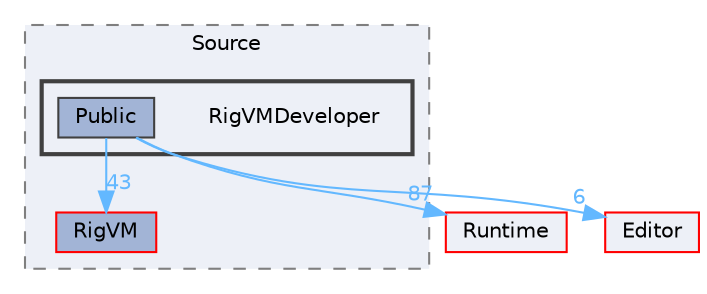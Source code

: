 digraph "RigVMDeveloper"
{
 // INTERACTIVE_SVG=YES
 // LATEX_PDF_SIZE
  bgcolor="transparent";
  edge [fontname=Helvetica,fontsize=10,labelfontname=Helvetica,labelfontsize=10];
  node [fontname=Helvetica,fontsize=10,shape=box,height=0.2,width=0.4];
  compound=true
  subgraph clusterdir_25ca04da2f76f2959d4c1a775a782101 {
    graph [ bgcolor="#edf0f7", pencolor="grey50", label="Source", fontname=Helvetica,fontsize=10 style="filled,dashed", URL="dir_25ca04da2f76f2959d4c1a775a782101.html",tooltip=""]
  dir_1d30927143707d9ae686d424f56c5751 [label="RigVM", fillcolor="#a2b4d6", color="red", style="filled", URL="dir_1d30927143707d9ae686d424f56c5751.html",tooltip=""];
  subgraph clusterdir_814094f892e575a18e0f7203d5fc17a5 {
    graph [ bgcolor="#edf0f7", pencolor="grey25", label="", fontname=Helvetica,fontsize=10 style="filled,bold", URL="dir_814094f892e575a18e0f7203d5fc17a5.html",tooltip=""]
    dir_814094f892e575a18e0f7203d5fc17a5 [shape=plaintext, label="RigVMDeveloper"];
  dir_e2b502a76f290d5c08e5206c6bee57d2 [label="Public", fillcolor="#a2b4d6", color="grey25", style="filled", URL="dir_e2b502a76f290d5c08e5206c6bee57d2.html",tooltip=""];
  }
  }
  dir_7536b172fbd480bfd146a1b1acd6856b [label="Runtime", fillcolor="#edf0f7", color="red", style="filled", URL="dir_7536b172fbd480bfd146a1b1acd6856b.html",tooltip=""];
  dir_b26507eead720464ba2ac6bbc6dcec5f [label="Editor", fillcolor="#edf0f7", color="red", style="filled", URL="dir_b26507eead720464ba2ac6bbc6dcec5f.html",tooltip=""];
  dir_e2b502a76f290d5c08e5206c6bee57d2->dir_1d30927143707d9ae686d424f56c5751 [headlabel="43", labeldistance=1.5 headhref="dir_000906_000972.html" href="dir_000906_000972.html" color="steelblue1" fontcolor="steelblue1"];
  dir_e2b502a76f290d5c08e5206c6bee57d2->dir_7536b172fbd480bfd146a1b1acd6856b [headlabel="87", labeldistance=1.5 headhref="dir_000906_000984.html" href="dir_000906_000984.html" color="steelblue1" fontcolor="steelblue1"];
  dir_e2b502a76f290d5c08e5206c6bee57d2->dir_b26507eead720464ba2ac6bbc6dcec5f [headlabel="6", labeldistance=1.5 headhref="dir_000906_000357.html" href="dir_000906_000357.html" color="steelblue1" fontcolor="steelblue1"];
}
